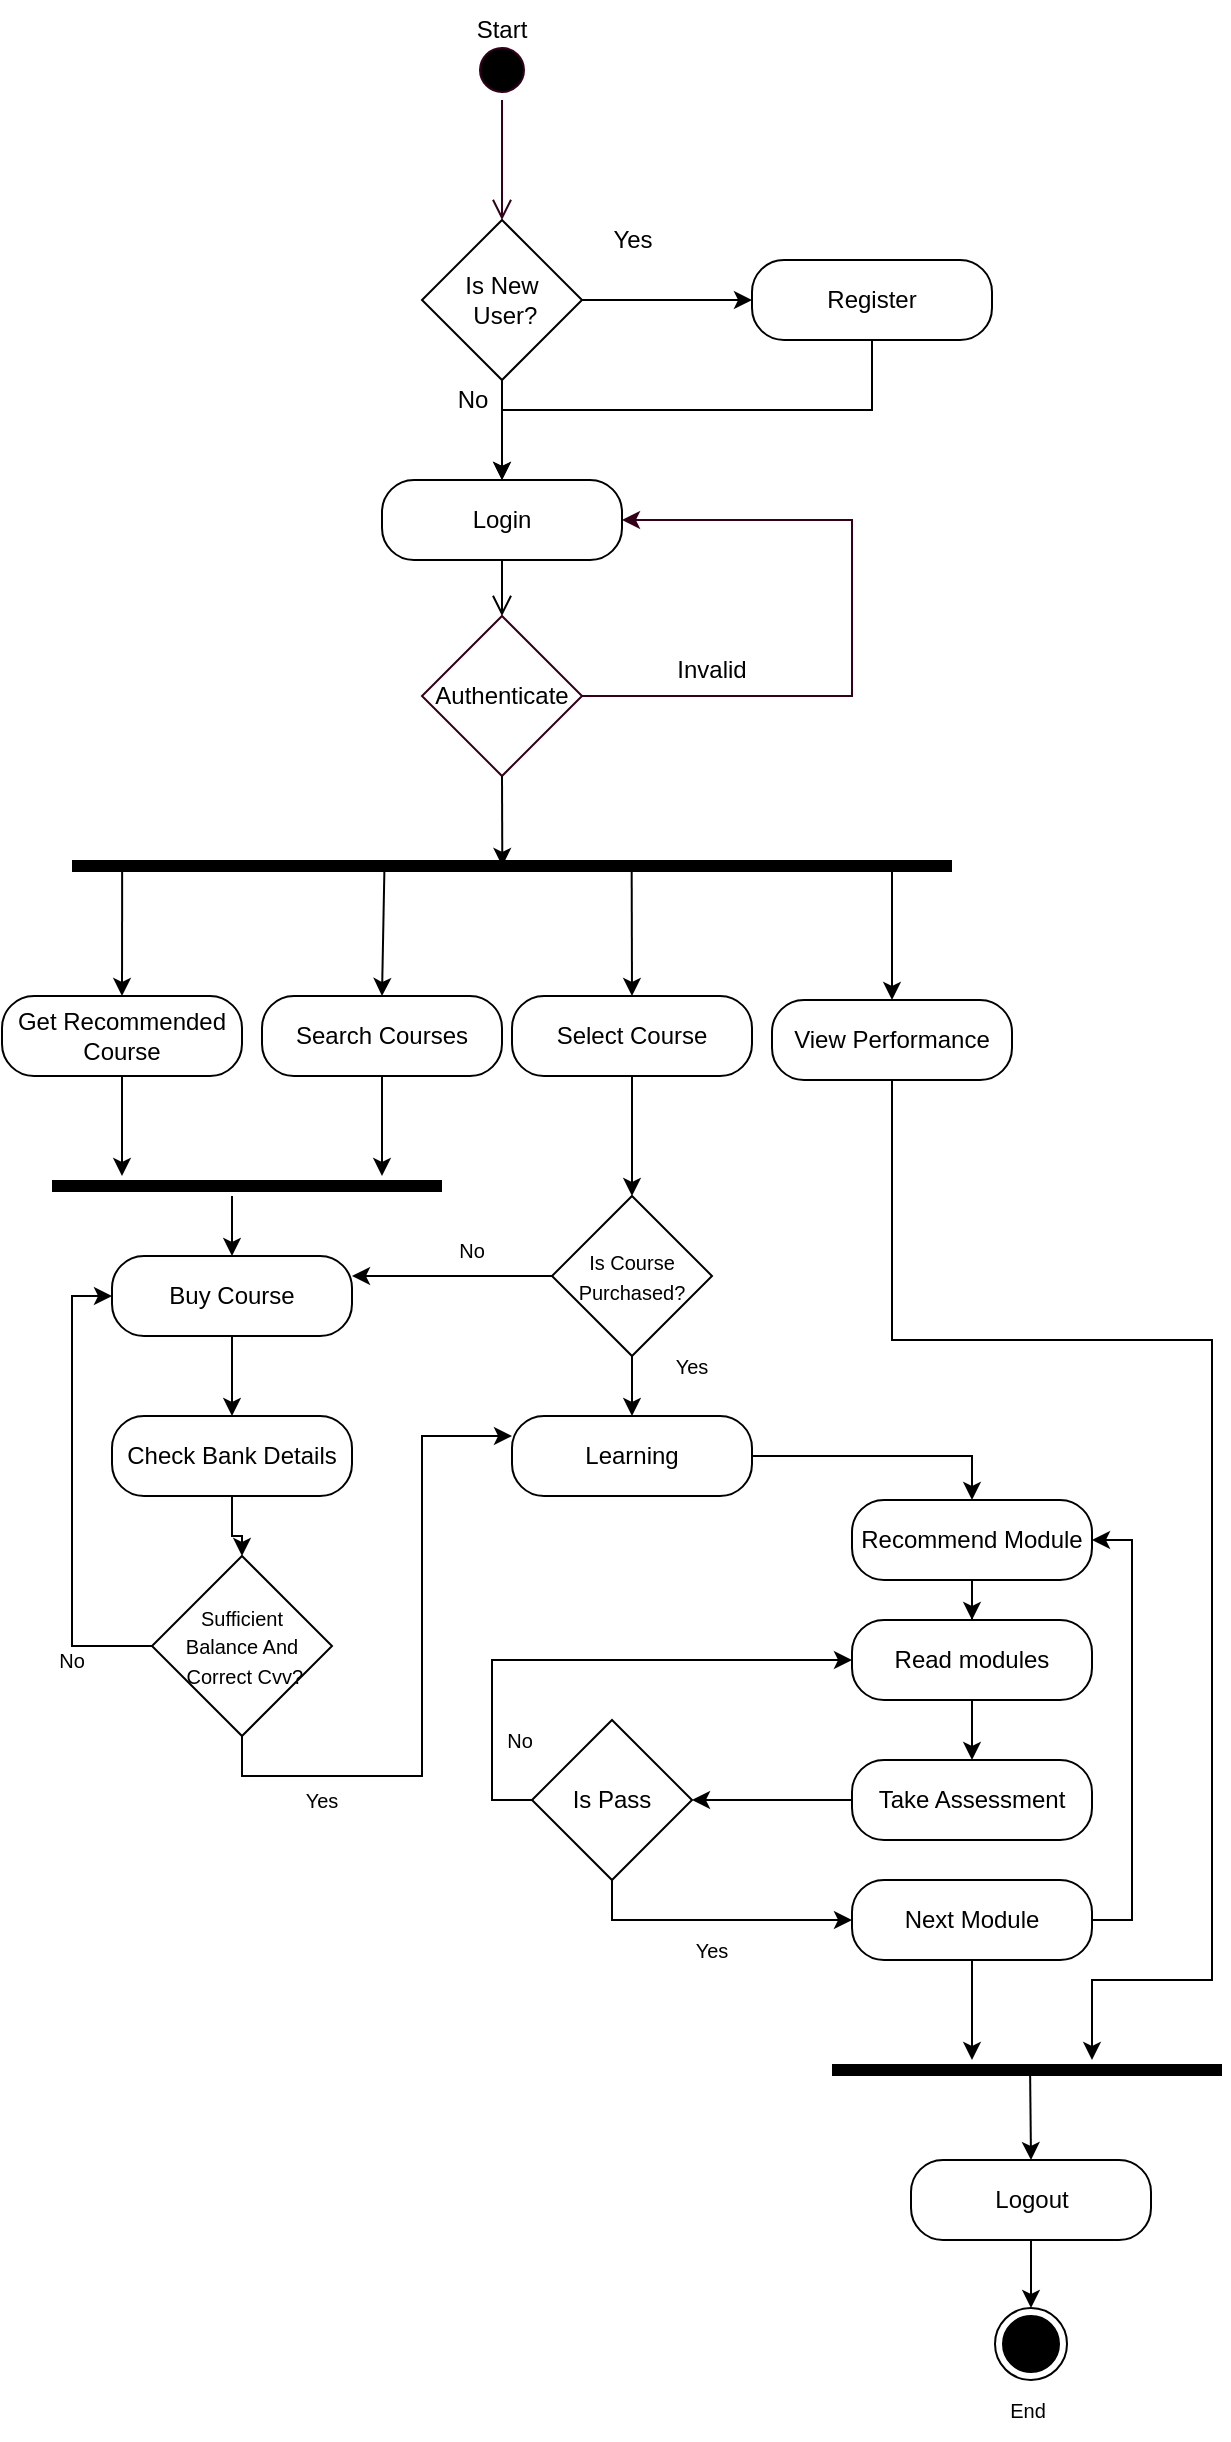 <mxfile version="16.6.4" type="device"><diagram id="iSbE_ddsxlLVbs15Z2jD" name="Page-1"><mxGraphModel dx="1422" dy="809" grid="1" gridSize="10" guides="1" tooltips="1" connect="1" arrows="1" fold="1" page="1" pageScale="1" pageWidth="827" pageHeight="1169" math="0" shadow="0"><root><mxCell id="0"/><mxCell id="1" parent="0"/><mxCell id="RfvoGAEw1PX8vsb2KLD8-1" value="" style="ellipse;html=1;shape=startState;fillColor=#000000;strokeColor=#33001A;" parent="1" vertex="1"><mxGeometry x="360" y="50" width="30" height="30" as="geometry"/></mxCell><mxCell id="RfvoGAEw1PX8vsb2KLD8-2" value="" style="edgeStyle=orthogonalEdgeStyle;html=1;verticalAlign=bottom;endArrow=open;endSize=8;strokeColor=#33001A;rounded=0;" parent="1" source="RfvoGAEw1PX8vsb2KLD8-1" edge="1"><mxGeometry relative="1" as="geometry"><mxPoint x="375" y="140" as="targetPoint"/></mxGeometry></mxCell><mxCell id="RfvoGAEw1PX8vsb2KLD8-23" value="Start" style="text;html=1;strokeColor=none;fillColor=none;align=center;verticalAlign=middle;whiteSpace=wrap;rounded=0;fontFamily=Helvetica;fontSize=12;fontColor=#000000;" parent="1" vertex="1"><mxGeometry x="345" y="30" width="60" height="30" as="geometry"/></mxCell><mxCell id="RfvoGAEw1PX8vsb2KLD8-35" style="edgeStyle=orthogonalEdgeStyle;rounded=0;orthogonalLoop=1;jettySize=auto;html=1;exitX=1;exitY=0.5;exitDx=0;exitDy=0;" parent="1" source="RfvoGAEw1PX8vsb2KLD8-24" target="RfvoGAEw1PX8vsb2KLD8-34" edge="1"><mxGeometry relative="1" as="geometry"/></mxCell><mxCell id="RfvoGAEw1PX8vsb2KLD8-36" style="edgeStyle=orthogonalEdgeStyle;rounded=0;orthogonalLoop=1;jettySize=auto;html=1;exitX=0.5;exitY=1;exitDx=0;exitDy=0;entryX=0.5;entryY=0;entryDx=0;entryDy=0;" parent="1" source="RfvoGAEw1PX8vsb2KLD8-24" target="RfvoGAEw1PX8vsb2KLD8-28" edge="1"><mxGeometry relative="1" as="geometry"/></mxCell><mxCell id="RfvoGAEw1PX8vsb2KLD8-24" value="Is New&lt;br&gt;&amp;nbsp;User?" style="rhombus;whiteSpace=wrap;html=1;" parent="1" vertex="1"><mxGeometry x="335" y="140" width="80" height="80" as="geometry"/></mxCell><mxCell id="RfvoGAEw1PX8vsb2KLD8-26" style="edgeStyle=orthogonalEdgeStyle;rounded=0;orthogonalLoop=1;jettySize=auto;html=1;exitX=1;exitY=0.5;exitDx=0;exitDy=0;entryX=1;entryY=0.5;entryDx=0;entryDy=0;strokeColor=#33001A;" parent="1" source="RfvoGAEw1PX8vsb2KLD8-27" target="RfvoGAEw1PX8vsb2KLD8-28" edge="1"><mxGeometry relative="1" as="geometry"><mxPoint x="435" y="330" as="targetPoint"/><Array as="points"><mxPoint x="550" y="378"/><mxPoint x="550" y="290"/></Array></mxGeometry></mxCell><mxCell id="RfvoGAEw1PX8vsb2KLD8-27" value="" style="rhombus;whiteSpace=wrap;html=1;strokeColor=#33001A;rounded=0;" parent="1" vertex="1"><mxGeometry x="335" y="338" width="80" height="80" as="geometry"/></mxCell><mxCell id="RfvoGAEw1PX8vsb2KLD8-28" value="Login" style="rounded=1;whiteSpace=wrap;html=1;arcSize=40;fontColor=#000000;fillColor=#FFFFFF;strokeColor=#000000;" parent="1" vertex="1"><mxGeometry x="315" y="270" width="120" height="40" as="geometry"/></mxCell><mxCell id="RfvoGAEw1PX8vsb2KLD8-29" value="" style="edgeStyle=orthogonalEdgeStyle;html=1;verticalAlign=bottom;endArrow=open;endSize=8;strokeColor=#000000;rounded=0;entryX=0.5;entryY=0;entryDx=0;entryDy=0;" parent="1" source="RfvoGAEw1PX8vsb2KLD8-28" target="RfvoGAEw1PX8vsb2KLD8-27" edge="1"><mxGeometry relative="1" as="geometry"><mxPoint x="170" y="380" as="targetPoint"/></mxGeometry></mxCell><mxCell id="RfvoGAEw1PX8vsb2KLD8-31" value="Authenticate" style="text;html=1;strokeColor=none;fillColor=none;align=center;verticalAlign=middle;whiteSpace=wrap;rounded=0;fontFamily=Helvetica;fontSize=12;fontColor=#000000;" parent="1" vertex="1"><mxGeometry x="345" y="363" width="60" height="30" as="geometry"/></mxCell><mxCell id="RfvoGAEw1PX8vsb2KLD8-32" value="Invalid" style="text;html=1;strokeColor=none;fillColor=none;align=center;verticalAlign=middle;whiteSpace=wrap;rounded=0;fontFamily=Helvetica;fontSize=12;fontColor=#000000;" parent="1" vertex="1"><mxGeometry x="450" y="350" width="60" height="30" as="geometry"/></mxCell><mxCell id="RfvoGAEw1PX8vsb2KLD8-33" value="Valid" style="text;html=1;strokeColor=none;fillColor=none;align=center;verticalAlign=middle;whiteSpace=wrap;rounded=0;fontFamily=Helvetica;fontSize=12;fontColor=#000000;" parent="1" vertex="1"><mxGeometry x="380" y="530" width="60" height="30" as="geometry"/></mxCell><mxCell id="RfvoGAEw1PX8vsb2KLD8-37" style="edgeStyle=orthogonalEdgeStyle;rounded=0;orthogonalLoop=1;jettySize=auto;html=1;exitX=0.5;exitY=1;exitDx=0;exitDy=0;entryX=0.5;entryY=0;entryDx=0;entryDy=0;" parent="1" source="RfvoGAEw1PX8vsb2KLD8-34" target="RfvoGAEw1PX8vsb2KLD8-28" edge="1"><mxGeometry relative="1" as="geometry"/></mxCell><mxCell id="RfvoGAEw1PX8vsb2KLD8-34" value="Register" style="rounded=1;whiteSpace=wrap;html=1;arcSize=40;fontColor=#000000;fillColor=#FFFFFF;strokeColor=#000000;" parent="1" vertex="1"><mxGeometry x="500" y="160" width="120" height="40" as="geometry"/></mxCell><mxCell id="RfvoGAEw1PX8vsb2KLD8-38" value="Yes" style="text;html=1;align=center;verticalAlign=middle;resizable=0;points=[];autosize=1;strokeColor=none;fillColor=none;" parent="1" vertex="1"><mxGeometry x="420" y="140" width="40" height="20" as="geometry"/></mxCell><mxCell id="RfvoGAEw1PX8vsb2KLD8-40" value="No" style="text;html=1;align=center;verticalAlign=middle;resizable=0;points=[];autosize=1;strokeColor=none;fillColor=none;" parent="1" vertex="1"><mxGeometry x="345" y="220" width="30" height="20" as="geometry"/></mxCell><mxCell id="RfvoGAEw1PX8vsb2KLD8-41" value="" style="shape=line;html=1;strokeWidth=6;strokeColor=#000000;" parent="1" vertex="1"><mxGeometry x="160" y="458" width="440" height="10" as="geometry"/></mxCell><mxCell id="RfvoGAEw1PX8vsb2KLD8-44" value="Get Recommended Course" style="rounded=1;whiteSpace=wrap;html=1;arcSize=40;fontColor=#000000;fillColor=#FFFFFF;strokeColor=#000000;" parent="1" vertex="1"><mxGeometry x="125" y="528" width="120" height="40" as="geometry"/></mxCell><mxCell id="RfvoGAEw1PX8vsb2KLD8-45" value="" style="endArrow=classic;html=1;rounded=0;exitX=0.057;exitY=0.8;exitDx=0;exitDy=0;exitPerimeter=0;entryX=0.5;entryY=0;entryDx=0;entryDy=0;" parent="1" source="RfvoGAEw1PX8vsb2KLD8-41" target="RfvoGAEw1PX8vsb2KLD8-44" edge="1"><mxGeometry width="50" height="50" relative="1" as="geometry"><mxPoint x="390" y="418" as="sourcePoint"/><mxPoint x="440" y="368" as="targetPoint"/></mxGeometry></mxCell><mxCell id="RfvoGAEw1PX8vsb2KLD8-46" value="" style="endArrow=classic;html=1;rounded=0;entryX=0.5;entryY=0;entryDx=0;entryDy=0;exitX=0.355;exitY=0.7;exitDx=0;exitDy=0;exitPerimeter=0;" parent="1" source="RfvoGAEw1PX8vsb2KLD8-41" target="RfvoGAEw1PX8vsb2KLD8-47" edge="1"><mxGeometry width="50" height="50" relative="1" as="geometry"><mxPoint x="310" y="468" as="sourcePoint"/><mxPoint x="440" y="528" as="targetPoint"/></mxGeometry></mxCell><mxCell id="RfvoGAEw1PX8vsb2KLD8-47" value="Search Courses" style="rounded=1;whiteSpace=wrap;html=1;arcSize=40;fontColor=#000000;fillColor=#FFFFFF;strokeColor=#000000;" parent="1" vertex="1"><mxGeometry x="255" y="528" width="120" height="40" as="geometry"/></mxCell><mxCell id="RfvoGAEw1PX8vsb2KLD8-48" value="" style="endArrow=classic;html=1;rounded=0;exitX=0.5;exitY=1;exitDx=0;exitDy=0;" parent="1" source="RfvoGAEw1PX8vsb2KLD8-44" edge="1"><mxGeometry width="50" height="50" relative="1" as="geometry"><mxPoint x="390" y="788" as="sourcePoint"/><mxPoint x="185" y="618" as="targetPoint"/></mxGeometry></mxCell><mxCell id="RfvoGAEw1PX8vsb2KLD8-49" value="" style="endArrow=classic;html=1;rounded=0;exitX=0.5;exitY=1;exitDx=0;exitDy=0;" parent="1" source="RfvoGAEw1PX8vsb2KLD8-47" edge="1"><mxGeometry width="50" height="50" relative="1" as="geometry"><mxPoint x="390" y="788" as="sourcePoint"/><mxPoint x="315" y="618" as="targetPoint"/></mxGeometry></mxCell><mxCell id="RfvoGAEw1PX8vsb2KLD8-50" value="" style="shape=line;html=1;strokeWidth=6;strokeColor=#000000;" parent="1" vertex="1"><mxGeometry x="150" y="618" width="195" height="10" as="geometry"/></mxCell><mxCell id="RfvoGAEw1PX8vsb2KLD8-51" value="Buy Course" style="rounded=1;whiteSpace=wrap;html=1;arcSize=40;fontColor=#000000;fillColor=#FFFFFF;strokeColor=#000000;" parent="1" vertex="1"><mxGeometry x="180" y="658" width="120" height="40" as="geometry"/></mxCell><mxCell id="RfvoGAEw1PX8vsb2KLD8-52" value="" style="endArrow=classic;html=1;rounded=0;entryX=0.5;entryY=0;entryDx=0;entryDy=0;" parent="1" target="RfvoGAEw1PX8vsb2KLD8-51" edge="1"><mxGeometry width="50" height="50" relative="1" as="geometry"><mxPoint x="240" y="628" as="sourcePoint"/><mxPoint x="440" y="738" as="targetPoint"/></mxGeometry></mxCell><mxCell id="RfvoGAEw1PX8vsb2KLD8-56" value="" style="edgeStyle=orthogonalEdgeStyle;rounded=0;orthogonalLoop=1;jettySize=auto;html=1;" parent="1" source="RfvoGAEw1PX8vsb2KLD8-53" target="RfvoGAEw1PX8vsb2KLD8-55" edge="1"><mxGeometry relative="1" as="geometry"/></mxCell><mxCell id="RfvoGAEw1PX8vsb2KLD8-53" value="Check Bank Details" style="rounded=1;whiteSpace=wrap;html=1;arcSize=40;fontColor=#000000;fillColor=#FFFFFF;strokeColor=#000000;" parent="1" vertex="1"><mxGeometry x="180" y="738" width="120" height="40" as="geometry"/></mxCell><mxCell id="RfvoGAEw1PX8vsb2KLD8-54" value="" style="endArrow=classic;html=1;rounded=0;exitX=0.5;exitY=1;exitDx=0;exitDy=0;entryX=0.5;entryY=0;entryDx=0;entryDy=0;" parent="1" source="RfvoGAEw1PX8vsb2KLD8-51" target="RfvoGAEw1PX8vsb2KLD8-53" edge="1"><mxGeometry width="50" height="50" relative="1" as="geometry"><mxPoint x="390" y="788" as="sourcePoint"/><mxPoint x="440" y="738" as="targetPoint"/></mxGeometry></mxCell><mxCell id="RfvoGAEw1PX8vsb2KLD8-57" style="edgeStyle=orthogonalEdgeStyle;rounded=0;orthogonalLoop=1;jettySize=auto;html=1;exitX=0;exitY=0.5;exitDx=0;exitDy=0;entryX=0;entryY=0.5;entryDx=0;entryDy=0;" parent="1" source="RfvoGAEw1PX8vsb2KLD8-55" target="RfvoGAEw1PX8vsb2KLD8-51" edge="1"><mxGeometry relative="1" as="geometry"/></mxCell><mxCell id="RfvoGAEw1PX8vsb2KLD8-58" style="edgeStyle=orthogonalEdgeStyle;rounded=0;orthogonalLoop=1;jettySize=auto;html=1;exitX=0.5;exitY=1;exitDx=0;exitDy=0;entryX=0;entryY=0.25;entryDx=0;entryDy=0;" parent="1" source="RfvoGAEw1PX8vsb2KLD8-55" target="RfvoGAEw1PX8vsb2KLD8-59" edge="1"><mxGeometry relative="1" as="geometry"><mxPoint x="320" y="908" as="targetPoint"/></mxGeometry></mxCell><mxCell id="RfvoGAEw1PX8vsb2KLD8-55" value="&lt;font style=&quot;font-size: 10px&quot;&gt;Sufficient &lt;br&gt;Balance And&lt;br&gt;&amp;nbsp;Correct Cvv?&lt;/font&gt;" style="rhombus;whiteSpace=wrap;html=1;fillColor=#FFFFFF;strokeColor=#000000;fontColor=#000000;rounded=0;arcSize=40;" parent="1" vertex="1"><mxGeometry x="200" y="808" width="90" height="90" as="geometry"/></mxCell><mxCell id="RfvoGAEw1PX8vsb2KLD8-59" value="Learning" style="rounded=1;whiteSpace=wrap;html=1;arcSize=40;fontColor=#000000;fillColor=#FFFFFF;strokeColor=#000000;" parent="1" vertex="1"><mxGeometry x="380" y="738" width="120" height="40" as="geometry"/></mxCell><mxCell id="RfvoGAEw1PX8vsb2KLD8-63" value="" style="edgeStyle=orthogonalEdgeStyle;rounded=0;orthogonalLoop=1;jettySize=auto;html=1;fontSize=10;" parent="1" source="RfvoGAEw1PX8vsb2KLD8-60" target="RfvoGAEw1PX8vsb2KLD8-62" edge="1"><mxGeometry relative="1" as="geometry"/></mxCell><mxCell id="RfvoGAEw1PX8vsb2KLD8-60" value="Select Course" style="rounded=1;whiteSpace=wrap;html=1;arcSize=40;fontColor=#000000;fillColor=#FFFFFF;strokeColor=#000000;" parent="1" vertex="1"><mxGeometry x="380" y="528" width="120" height="40" as="geometry"/></mxCell><mxCell id="RfvoGAEw1PX8vsb2KLD8-61" value="" style="endArrow=classic;html=1;rounded=0;fontSize=10;exitX=0.636;exitY=0.8;exitDx=0;exitDy=0;exitPerimeter=0;" parent="1" source="RfvoGAEw1PX8vsb2KLD8-41" edge="1"><mxGeometry width="50" height="50" relative="1" as="geometry"><mxPoint x="390" y="718" as="sourcePoint"/><mxPoint x="440" y="528" as="targetPoint"/></mxGeometry></mxCell><mxCell id="RfvoGAEw1PX8vsb2KLD8-64" style="edgeStyle=orthogonalEdgeStyle;rounded=0;orthogonalLoop=1;jettySize=auto;html=1;exitX=0;exitY=0.5;exitDx=0;exitDy=0;entryX=1;entryY=0.25;entryDx=0;entryDy=0;fontSize=10;" parent="1" source="RfvoGAEw1PX8vsb2KLD8-62" target="RfvoGAEw1PX8vsb2KLD8-51" edge="1"><mxGeometry relative="1" as="geometry"/></mxCell><mxCell id="RfvoGAEw1PX8vsb2KLD8-65" style="edgeStyle=orthogonalEdgeStyle;rounded=0;orthogonalLoop=1;jettySize=auto;html=1;exitX=0.5;exitY=1;exitDx=0;exitDy=0;fontSize=10;" parent="1" source="RfvoGAEw1PX8vsb2KLD8-62" target="RfvoGAEw1PX8vsb2KLD8-59" edge="1"><mxGeometry relative="1" as="geometry"/></mxCell><mxCell id="RfvoGAEw1PX8vsb2KLD8-62" value="&lt;font style=&quot;font-size: 10px&quot;&gt;Is Course Purchased?&lt;/font&gt;" style="rhombus;whiteSpace=wrap;html=1;fillColor=#FFFFFF;strokeColor=#000000;fontColor=#000000;rounded=0;arcSize=40;" parent="1" vertex="1"><mxGeometry x="400" y="628" width="80" height="80" as="geometry"/></mxCell><mxCell id="RfvoGAEw1PX8vsb2KLD8-68" value="" style="edgeStyle=orthogonalEdgeStyle;rounded=0;orthogonalLoop=1;jettySize=auto;html=1;fontSize=10;" parent="1" source="RfvoGAEw1PX8vsb2KLD8-66" target="RfvoGAEw1PX8vsb2KLD8-67" edge="1"><mxGeometry relative="1" as="geometry"/></mxCell><mxCell id="RfvoGAEw1PX8vsb2KLD8-66" value="Recommend Module" style="rounded=1;whiteSpace=wrap;html=1;arcSize=40;fontColor=#000000;fillColor=#FFFFFF;strokeColor=#000000;" parent="1" vertex="1"><mxGeometry x="550" y="780" width="120" height="40" as="geometry"/></mxCell><mxCell id="RfvoGAEw1PX8vsb2KLD8-73" value="" style="edgeStyle=orthogonalEdgeStyle;rounded=0;orthogonalLoop=1;jettySize=auto;html=1;fontSize=10;" parent="1" source="RfvoGAEw1PX8vsb2KLD8-67" target="RfvoGAEw1PX8vsb2KLD8-72" edge="1"><mxGeometry relative="1" as="geometry"/></mxCell><mxCell id="RfvoGAEw1PX8vsb2KLD8-67" value="Read modules" style="rounded=1;whiteSpace=wrap;html=1;arcSize=40;fontColor=#000000;fillColor=#FFFFFF;strokeColor=#000000;" parent="1" vertex="1"><mxGeometry x="550" y="840" width="120" height="40" as="geometry"/></mxCell><mxCell id="RfvoGAEw1PX8vsb2KLD8-78" value="" style="edgeStyle=orthogonalEdgeStyle;rounded=0;orthogonalLoop=1;jettySize=auto;html=1;fontSize=10;" parent="1" source="RfvoGAEw1PX8vsb2KLD8-72" target="RfvoGAEw1PX8vsb2KLD8-77" edge="1"><mxGeometry relative="1" as="geometry"/></mxCell><mxCell id="RfvoGAEw1PX8vsb2KLD8-72" value="Take Assessment" style="rounded=1;whiteSpace=wrap;html=1;arcSize=40;fontColor=#000000;fillColor=#FFFFFF;strokeColor=#000000;" parent="1" vertex="1"><mxGeometry x="550" y="910" width="120" height="40" as="geometry"/></mxCell><mxCell id="RfvoGAEw1PX8vsb2KLD8-74" value="" style="endArrow=classic;html=1;rounded=0;fontSize=10;exitX=1;exitY=0.5;exitDx=0;exitDy=0;entryX=0.5;entryY=0;entryDx=0;entryDy=0;" parent="1" source="RfvoGAEw1PX8vsb2KLD8-59" target="RfvoGAEw1PX8vsb2KLD8-66" edge="1"><mxGeometry width="50" height="50" relative="1" as="geometry"><mxPoint x="390" y="1028" as="sourcePoint"/><mxPoint x="440" y="808" as="targetPoint"/><Array as="points"><mxPoint x="610" y="758"/></Array></mxGeometry></mxCell><mxCell id="RfvoGAEw1PX8vsb2KLD8-76" value="" style="endArrow=classic;html=1;rounded=0;fontSize=10;exitX=0.5;exitY=1;exitDx=0;exitDy=0;entryX=0.489;entryY=0.5;entryDx=0;entryDy=0;entryPerimeter=0;" parent="1" source="RfvoGAEw1PX8vsb2KLD8-27" target="RfvoGAEw1PX8vsb2KLD8-41" edge="1"><mxGeometry width="50" height="50" relative="1" as="geometry"><mxPoint x="390" y="480" as="sourcePoint"/><mxPoint x="440" y="430" as="targetPoint"/></mxGeometry></mxCell><mxCell id="RfvoGAEw1PX8vsb2KLD8-79" style="edgeStyle=orthogonalEdgeStyle;rounded=0;orthogonalLoop=1;jettySize=auto;html=1;exitX=0;exitY=0.5;exitDx=0;exitDy=0;entryX=0;entryY=0.5;entryDx=0;entryDy=0;fontSize=10;" parent="1" source="RfvoGAEw1PX8vsb2KLD8-77" target="RfvoGAEw1PX8vsb2KLD8-67" edge="1"><mxGeometry relative="1" as="geometry"/></mxCell><mxCell id="RfvoGAEw1PX8vsb2KLD8-77" value="Is Pass" style="rhombus;whiteSpace=wrap;html=1;fillColor=#FFFFFF;strokeColor=#000000;fontColor=#000000;rounded=0;arcSize=40;" parent="1" vertex="1"><mxGeometry x="390" y="890" width="80" height="80" as="geometry"/></mxCell><mxCell id="RfvoGAEw1PX8vsb2KLD8-85" style="edgeStyle=orthogonalEdgeStyle;rounded=0;orthogonalLoop=1;jettySize=auto;html=1;exitX=1;exitY=0.5;exitDx=0;exitDy=0;entryX=1;entryY=0.5;entryDx=0;entryDy=0;fontSize=10;" parent="1" source="RfvoGAEw1PX8vsb2KLD8-83" target="RfvoGAEw1PX8vsb2KLD8-66" edge="1"><mxGeometry relative="1" as="geometry"><Array as="points"><mxPoint x="690" y="990"/><mxPoint x="690" y="800"/></Array></mxGeometry></mxCell><mxCell id="RfvoGAEw1PX8vsb2KLD8-83" value="Next Module" style="rounded=1;whiteSpace=wrap;html=1;arcSize=40;fontColor=#000000;fillColor=#FFFFFF;strokeColor=#000000;" parent="1" vertex="1"><mxGeometry x="550" y="970" width="120" height="40" as="geometry"/></mxCell><mxCell id="RfvoGAEw1PX8vsb2KLD8-84" value="" style="endArrow=classic;html=1;rounded=0;fontSize=10;exitX=0.5;exitY=1;exitDx=0;exitDy=0;entryX=0;entryY=0.5;entryDx=0;entryDy=0;" parent="1" source="RfvoGAEw1PX8vsb2KLD8-77" target="RfvoGAEw1PX8vsb2KLD8-83" edge="1"><mxGeometry width="50" height="50" relative="1" as="geometry"><mxPoint x="390" y="960" as="sourcePoint"/><mxPoint x="440" y="910" as="targetPoint"/><Array as="points"><mxPoint x="430" y="990"/></Array></mxGeometry></mxCell><mxCell id="RfvoGAEw1PX8vsb2KLD8-89" value="" style="edgeStyle=orthogonalEdgeStyle;rounded=0;orthogonalLoop=1;jettySize=auto;html=1;fontSize=10;" parent="1" source="RfvoGAEw1PX8vsb2KLD8-86" edge="1"><mxGeometry relative="1" as="geometry"><mxPoint x="670" y="1060" as="targetPoint"/><Array as="points"><mxPoint x="570" y="700"/><mxPoint x="730" y="700"/><mxPoint x="730" y="1020"/><mxPoint x="670" y="1020"/></Array></mxGeometry></mxCell><mxCell id="RfvoGAEw1PX8vsb2KLD8-86" value="View Performance" style="rounded=1;whiteSpace=wrap;html=1;arcSize=40;fontColor=#000000;fillColor=#FFFFFF;strokeColor=#000000;" parent="1" vertex="1"><mxGeometry x="510" y="530" width="120" height="40" as="geometry"/></mxCell><mxCell id="RfvoGAEw1PX8vsb2KLD8-87" value="" style="endArrow=classic;html=1;rounded=0;fontSize=10;entryX=0.5;entryY=0;entryDx=0;entryDy=0;" parent="1" target="RfvoGAEw1PX8vsb2KLD8-86" edge="1"><mxGeometry width="50" height="50" relative="1" as="geometry"><mxPoint x="570" y="460" as="sourcePoint"/><mxPoint x="440" y="650" as="targetPoint"/></mxGeometry></mxCell><mxCell id="RfvoGAEw1PX8vsb2KLD8-90" value="" style="endArrow=classic;html=1;rounded=0;fontSize=10;exitX=0.5;exitY=1;exitDx=0;exitDy=0;" parent="1" source="RfvoGAEw1PX8vsb2KLD8-83" edge="1"><mxGeometry width="50" height="50" relative="1" as="geometry"><mxPoint x="390" y="1210" as="sourcePoint"/><mxPoint x="610" y="1060" as="targetPoint"/></mxGeometry></mxCell><mxCell id="RfvoGAEw1PX8vsb2KLD8-91" value="" style="shape=line;html=1;strokeWidth=6;strokeColor=#000000;" parent="1" vertex="1"><mxGeometry x="540" y="1060" width="195" height="10" as="geometry"/></mxCell><mxCell id="RfvoGAEw1PX8vsb2KLD8-92" value="Logout" style="rounded=1;whiteSpace=wrap;html=1;arcSize=40;fontColor=#000000;fillColor=#FFFFFF;strokeColor=#000000;" parent="1" vertex="1"><mxGeometry x="579.5" y="1110" width="120" height="40" as="geometry"/></mxCell><mxCell id="RfvoGAEw1PX8vsb2KLD8-93" value="" style="endArrow=classic;html=1;rounded=0;fontSize=10;exitX=0.508;exitY=0.7;exitDx=0;exitDy=0;exitPerimeter=0;entryX=0.5;entryY=0;entryDx=0;entryDy=0;" parent="1" source="RfvoGAEw1PX8vsb2KLD8-91" target="RfvoGAEw1PX8vsb2KLD8-92" edge="1"><mxGeometry width="50" height="50" relative="1" as="geometry"><mxPoint x="410" y="1220" as="sourcePoint"/><mxPoint x="460" y="1170" as="targetPoint"/></mxGeometry></mxCell><mxCell id="RfvoGAEw1PX8vsb2KLD8-94" value="" style="ellipse;html=1;shape=endState;fillColor=#000000;strokeColor=#000000;rounded=0;fontSize=10;" parent="1" vertex="1"><mxGeometry x="621.5" y="1184" width="36" height="36" as="geometry"/></mxCell><mxCell id="RfvoGAEw1PX8vsb2KLD8-95" value="" style="endArrow=classic;html=1;rounded=0;fontSize=10;entryX=0.5;entryY=0;entryDx=0;entryDy=0;exitX=0.5;exitY=1;exitDx=0;exitDy=0;" parent="1" source="RfvoGAEw1PX8vsb2KLD8-92" target="RfvoGAEw1PX8vsb2KLD8-94" edge="1"><mxGeometry width="50" height="50" relative="1" as="geometry"><mxPoint x="480" y="1230" as="sourcePoint"/><mxPoint x="490" y="1340" as="targetPoint"/></mxGeometry></mxCell><mxCell id="RfvoGAEw1PX8vsb2KLD8-96" value="End" style="text;html=1;strokeColor=none;fillColor=none;align=center;verticalAlign=middle;whiteSpace=wrap;rounded=0;fontSize=10;" parent="1" vertex="1"><mxGeometry x="607.5" y="1220" width="60" height="30" as="geometry"/></mxCell><mxCell id="RfvoGAEw1PX8vsb2KLD8-97" value="Yes" style="text;html=1;strokeColor=none;fillColor=none;align=center;verticalAlign=middle;whiteSpace=wrap;rounded=0;fontSize=10;" parent="1" vertex="1"><mxGeometry x="255" y="915" width="60" height="30" as="geometry"/></mxCell><mxCell id="RfvoGAEw1PX8vsb2KLD8-98" value="No" style="text;html=1;strokeColor=none;fillColor=none;align=center;verticalAlign=middle;whiteSpace=wrap;rounded=0;fontSize=10;" parent="1" vertex="1"><mxGeometry x="130" y="845" width="60" height="30" as="geometry"/></mxCell><mxCell id="RfvoGAEw1PX8vsb2KLD8-99" value="Yes" style="text;html=1;strokeColor=none;fillColor=none;align=center;verticalAlign=middle;whiteSpace=wrap;rounded=0;fontSize=10;" parent="1" vertex="1"><mxGeometry x="440" y="698" width="60" height="30" as="geometry"/></mxCell><mxCell id="RfvoGAEw1PX8vsb2KLD8-100" value="No" style="text;html=1;strokeColor=none;fillColor=none;align=center;verticalAlign=middle;whiteSpace=wrap;rounded=0;fontSize=10;" parent="1" vertex="1"><mxGeometry x="330" y="640" width="60" height="30" as="geometry"/></mxCell><mxCell id="RfvoGAEw1PX8vsb2KLD8-102" value="Yes" style="text;html=1;strokeColor=none;fillColor=none;align=center;verticalAlign=middle;whiteSpace=wrap;rounded=0;fontSize=10;" parent="1" vertex="1"><mxGeometry x="450" y="990" width="60" height="30" as="geometry"/></mxCell><mxCell id="RfvoGAEw1PX8vsb2KLD8-103" value="No" style="text;html=1;strokeColor=none;fillColor=none;align=center;verticalAlign=middle;whiteSpace=wrap;rounded=0;fontSize=10;" parent="1" vertex="1"><mxGeometry x="354" y="885" width="60" height="30" as="geometry"/></mxCell></root></mxGraphModel></diagram></mxfile>